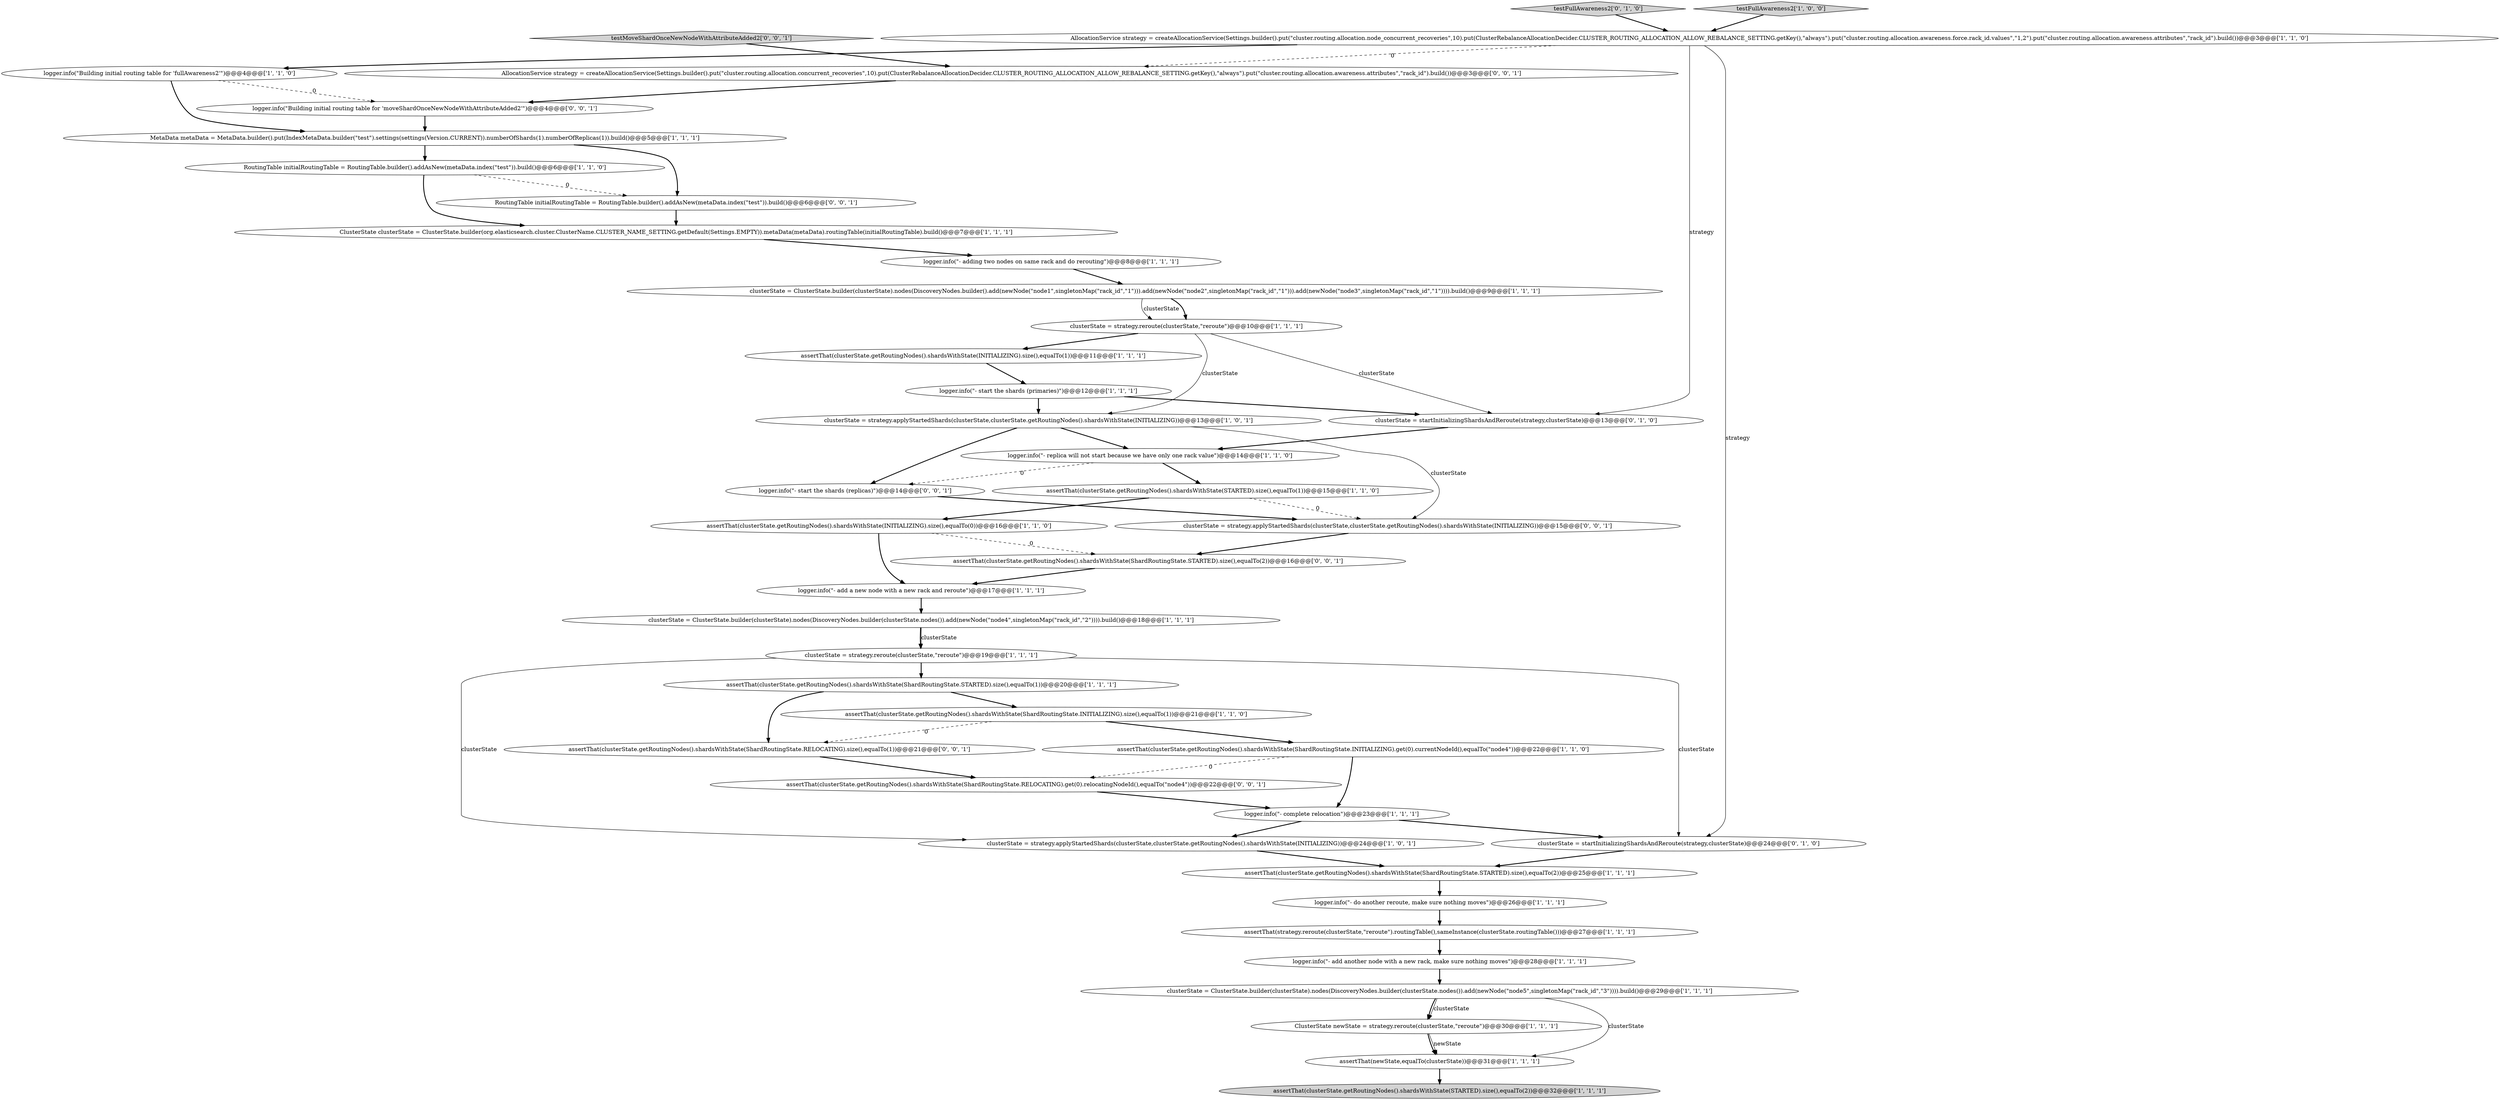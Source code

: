 digraph {
13 [style = filled, label = "assertThat(clusterState.getRoutingNodes().shardsWithState(ShardRoutingState.STARTED).size(),equalTo(1))@@@20@@@['1', '1', '1']", fillcolor = white, shape = ellipse image = "AAA0AAABBB1BBB"];
26 [style = filled, label = "assertThat(strategy.reroute(clusterState,\"reroute\").routingTable(),sameInstance(clusterState.routingTable()))@@@27@@@['1', '1', '1']", fillcolor = white, shape = ellipse image = "AAA0AAABBB1BBB"];
10 [style = filled, label = "logger.info(\"- do another reroute, make sure nothing moves\")@@@26@@@['1', '1', '1']", fillcolor = white, shape = ellipse image = "AAA0AAABBB1BBB"];
12 [style = filled, label = "logger.info(\"- adding two nodes on same rack and do rerouting\")@@@8@@@['1', '1', '1']", fillcolor = white, shape = ellipse image = "AAA0AAABBB1BBB"];
32 [style = filled, label = "testFullAwareness2['0', '1', '0']", fillcolor = lightgray, shape = diamond image = "AAA0AAABBB2BBB"];
42 [style = filled, label = "testMoveShardOnceNewNodeWithAttributeAdded2['0', '0', '1']", fillcolor = lightgray, shape = diamond image = "AAA0AAABBB3BBB"];
24 [style = filled, label = "testFullAwareness2['1', '0', '0']", fillcolor = lightgray, shape = diamond image = "AAA0AAABBB1BBB"];
6 [style = filled, label = "clusterState = strategy.applyStartedShards(clusterState,clusterState.getRoutingNodes().shardsWithState(INITIALIZING))@@@24@@@['1', '0', '1']", fillcolor = white, shape = ellipse image = "AAA0AAABBB1BBB"];
17 [style = filled, label = "logger.info(\"- replica will not start because we have only one rack value\")@@@14@@@['1', '1', '0']", fillcolor = white, shape = ellipse image = "AAA0AAABBB1BBB"];
28 [style = filled, label = "clusterState = strategy.applyStartedShards(clusterState,clusterState.getRoutingNodes().shardsWithState(INITIALIZING))@@@13@@@['1', '0', '1']", fillcolor = white, shape = ellipse image = "AAA0AAABBB1BBB"];
18 [style = filled, label = "logger.info(\"- add a new node with a new rack and reroute\")@@@17@@@['1', '1', '1']", fillcolor = white, shape = ellipse image = "AAA0AAABBB1BBB"];
16 [style = filled, label = "ClusterState newState = strategy.reroute(clusterState,\"reroute\")@@@30@@@['1', '1', '1']", fillcolor = white, shape = ellipse image = "AAA0AAABBB1BBB"];
25 [style = filled, label = "AllocationService strategy = createAllocationService(Settings.builder().put(\"cluster.routing.allocation.node_concurrent_recoveries\",10).put(ClusterRebalanceAllocationDecider.CLUSTER_ROUTING_ALLOCATION_ALLOW_REBALANCE_SETTING.getKey(),\"always\").put(\"cluster.routing.allocation.awareness.force.rack_id.values\",\"1,2\").put(\"cluster.routing.allocation.awareness.attributes\",\"rack_id\").build())@@@3@@@['1', '1', '0']", fillcolor = white, shape = ellipse image = "AAA0AAABBB1BBB"];
9 [style = filled, label = "logger.info(\"- start the shards (primaries)\")@@@12@@@['1', '1', '1']", fillcolor = white, shape = ellipse image = "AAA0AAABBB1BBB"];
20 [style = filled, label = "assertThat(clusterState.getRoutingNodes().shardsWithState(INITIALIZING).size(),equalTo(1))@@@11@@@['1', '1', '1']", fillcolor = white, shape = ellipse image = "AAA0AAABBB1BBB"];
39 [style = filled, label = "assertThat(clusterState.getRoutingNodes().shardsWithState(ShardRoutingState.RELOCATING).size(),equalTo(1))@@@21@@@['0', '0', '1']", fillcolor = white, shape = ellipse image = "AAA0AAABBB3BBB"];
34 [style = filled, label = "assertThat(clusterState.getRoutingNodes().shardsWithState(ShardRoutingState.STARTED).size(),equalTo(2))@@@16@@@['0', '0', '1']", fillcolor = white, shape = ellipse image = "AAA0AAABBB3BBB"];
37 [style = filled, label = "AllocationService strategy = createAllocationService(Settings.builder().put(\"cluster.routing.allocation.concurrent_recoveries\",10).put(ClusterRebalanceAllocationDecider.CLUSTER_ROUTING_ALLOCATION_ALLOW_REBALANCE_SETTING.getKey(),\"always\").put(\"cluster.routing.allocation.awareness.attributes\",\"rack_id\").build())@@@3@@@['0', '0', '1']", fillcolor = white, shape = ellipse image = "AAA0AAABBB3BBB"];
22 [style = filled, label = "clusterState = ClusterState.builder(clusterState).nodes(DiscoveryNodes.builder(clusterState.nodes()).add(newNode(\"node4\",singletonMap(\"rack_id\",\"2\")))).build()@@@18@@@['1', '1', '1']", fillcolor = white, shape = ellipse image = "AAA0AAABBB1BBB"];
7 [style = filled, label = "logger.info(\"Building initial routing table for 'fullAwareness2'\")@@@4@@@['1', '1', '0']", fillcolor = white, shape = ellipse image = "AAA0AAABBB1BBB"];
5 [style = filled, label = "assertThat(clusterState.getRoutingNodes().shardsWithState(STARTED).size(),equalTo(1))@@@15@@@['1', '1', '0']", fillcolor = white, shape = ellipse image = "AAA0AAABBB1BBB"];
33 [style = filled, label = "clusterState = startInitializingShardsAndReroute(strategy,clusterState)@@@24@@@['0', '1', '0']", fillcolor = white, shape = ellipse image = "AAA0AAABBB2BBB"];
29 [style = filled, label = "assertThat(newState,equalTo(clusterState))@@@31@@@['1', '1', '1']", fillcolor = white, shape = ellipse image = "AAA0AAABBB1BBB"];
40 [style = filled, label = "RoutingTable initialRoutingTable = RoutingTable.builder().addAsNew(metaData.index(\"test\")).build()@@@6@@@['0', '0', '1']", fillcolor = white, shape = ellipse image = "AAA0AAABBB3BBB"];
21 [style = filled, label = "MetaData metaData = MetaData.builder().put(IndexMetaData.builder(\"test\").settings(settings(Version.CURRENT)).numberOfShards(1).numberOfReplicas(1)).build()@@@5@@@['1', '1', '1']", fillcolor = white, shape = ellipse image = "AAA0AAABBB1BBB"];
3 [style = filled, label = "assertThat(clusterState.getRoutingNodes().shardsWithState(STARTED).size(),equalTo(2))@@@32@@@['1', '1', '1']", fillcolor = lightgray, shape = ellipse image = "AAA0AAABBB1BBB"];
2 [style = filled, label = "assertThat(clusterState.getRoutingNodes().shardsWithState(ShardRoutingState.INITIALIZING).size(),equalTo(1))@@@21@@@['1', '1', '0']", fillcolor = white, shape = ellipse image = "AAA0AAABBB1BBB"];
35 [style = filled, label = "logger.info(\"Building initial routing table for 'moveShardOnceNewNodeWithAttributeAdded2'\")@@@4@@@['0', '0', '1']", fillcolor = white, shape = ellipse image = "AAA0AAABBB3BBB"];
31 [style = filled, label = "clusterState = startInitializingShardsAndReroute(strategy,clusterState)@@@13@@@['0', '1', '0']", fillcolor = white, shape = ellipse image = "AAA0AAABBB2BBB"];
11 [style = filled, label = "logger.info(\"- add another node with a new rack, make sure nothing moves\")@@@28@@@['1', '1', '1']", fillcolor = white, shape = ellipse image = "AAA0AAABBB1BBB"];
36 [style = filled, label = "assertThat(clusterState.getRoutingNodes().shardsWithState(ShardRoutingState.RELOCATING).get(0).relocatingNodeId(),equalTo(\"node4\"))@@@22@@@['0', '0', '1']", fillcolor = white, shape = ellipse image = "AAA0AAABBB3BBB"];
30 [style = filled, label = "logger.info(\"- complete relocation\")@@@23@@@['1', '1', '1']", fillcolor = white, shape = ellipse image = "AAA0AAABBB1BBB"];
8 [style = filled, label = "clusterState = strategy.reroute(clusterState,\"reroute\")@@@10@@@['1', '1', '1']", fillcolor = white, shape = ellipse image = "AAA0AAABBB1BBB"];
14 [style = filled, label = "clusterState = strategy.reroute(clusterState,\"reroute\")@@@19@@@['1', '1', '1']", fillcolor = white, shape = ellipse image = "AAA0AAABBB1BBB"];
23 [style = filled, label = "clusterState = ClusterState.builder(clusterState).nodes(DiscoveryNodes.builder(clusterState.nodes()).add(newNode(\"node5\",singletonMap(\"rack_id\",\"3\")))).build()@@@29@@@['1', '1', '1']", fillcolor = white, shape = ellipse image = "AAA0AAABBB1BBB"];
19 [style = filled, label = "assertThat(clusterState.getRoutingNodes().shardsWithState(ShardRoutingState.STARTED).size(),equalTo(2))@@@25@@@['1', '1', '1']", fillcolor = white, shape = ellipse image = "AAA0AAABBB1BBB"];
0 [style = filled, label = "assertThat(clusterState.getRoutingNodes().shardsWithState(INITIALIZING).size(),equalTo(0))@@@16@@@['1', '1', '0']", fillcolor = white, shape = ellipse image = "AAA0AAABBB1BBB"];
27 [style = filled, label = "RoutingTable initialRoutingTable = RoutingTable.builder().addAsNew(metaData.index(\"test\")).build()@@@6@@@['1', '1', '0']", fillcolor = white, shape = ellipse image = "AAA0AAABBB1BBB"];
41 [style = filled, label = "logger.info(\"- start the shards (replicas)\")@@@14@@@['0', '0', '1']", fillcolor = white, shape = ellipse image = "AAA0AAABBB3BBB"];
1 [style = filled, label = "clusterState = ClusterState.builder(clusterState).nodes(DiscoveryNodes.builder().add(newNode(\"node1\",singletonMap(\"rack_id\",\"1\"))).add(newNode(\"node2\",singletonMap(\"rack_id\",\"1\"))).add(newNode(\"node3\",singletonMap(\"rack_id\",\"1\")))).build()@@@9@@@['1', '1', '1']", fillcolor = white, shape = ellipse image = "AAA0AAABBB1BBB"];
15 [style = filled, label = "assertThat(clusterState.getRoutingNodes().shardsWithState(ShardRoutingState.INITIALIZING).get(0).currentNodeId(),equalTo(\"node4\"))@@@22@@@['1', '1', '0']", fillcolor = white, shape = ellipse image = "AAA0AAABBB1BBB"];
4 [style = filled, label = "ClusterState clusterState = ClusterState.builder(org.elasticsearch.cluster.ClusterName.CLUSTER_NAME_SETTING.getDefault(Settings.EMPTY)).metaData(metaData).routingTable(initialRoutingTable).build()@@@7@@@['1', '1', '1']", fillcolor = white, shape = ellipse image = "AAA0AAABBB1BBB"];
38 [style = filled, label = "clusterState = strategy.applyStartedShards(clusterState,clusterState.getRoutingNodes().shardsWithState(INITIALIZING))@@@15@@@['0', '0', '1']", fillcolor = white, shape = ellipse image = "AAA0AAABBB3BBB"];
15->30 [style = bold, label=""];
21->40 [style = bold, label=""];
34->18 [style = bold, label=""];
29->3 [style = bold, label=""];
19->10 [style = bold, label=""];
13->39 [style = bold, label=""];
22->14 [style = solid, label="clusterState"];
18->22 [style = bold, label=""];
27->4 [style = bold, label=""];
36->30 [style = bold, label=""];
37->35 [style = bold, label=""];
17->41 [style = dashed, label="0"];
28->38 [style = solid, label="clusterState"];
25->7 [style = bold, label=""];
25->33 [style = solid, label="strategy"];
9->31 [style = bold, label=""];
1->8 [style = bold, label=""];
40->4 [style = bold, label=""];
14->13 [style = bold, label=""];
25->37 [style = dashed, label="0"];
12->1 [style = bold, label=""];
23->16 [style = bold, label=""];
42->37 [style = bold, label=""];
38->34 [style = bold, label=""];
8->31 [style = solid, label="clusterState"];
2->39 [style = dashed, label="0"];
23->29 [style = solid, label="clusterState"];
27->40 [style = dashed, label="0"];
6->19 [style = bold, label=""];
25->31 [style = solid, label="strategy"];
7->21 [style = bold, label=""];
7->35 [style = dashed, label="0"];
14->33 [style = solid, label="clusterState"];
16->29 [style = bold, label=""];
28->41 [style = bold, label=""];
39->36 [style = bold, label=""];
30->33 [style = bold, label=""];
5->0 [style = bold, label=""];
8->28 [style = solid, label="clusterState"];
0->34 [style = dashed, label="0"];
31->17 [style = bold, label=""];
32->25 [style = bold, label=""];
14->6 [style = solid, label="clusterState"];
22->14 [style = bold, label=""];
30->6 [style = bold, label=""];
26->11 [style = bold, label=""];
5->38 [style = dashed, label="0"];
41->38 [style = bold, label=""];
11->23 [style = bold, label=""];
4->12 [style = bold, label=""];
21->27 [style = bold, label=""];
35->21 [style = bold, label=""];
10->26 [style = bold, label=""];
33->19 [style = bold, label=""];
16->29 [style = solid, label="newState"];
24->25 [style = bold, label=""];
20->9 [style = bold, label=""];
9->28 [style = bold, label=""];
15->36 [style = dashed, label="0"];
13->2 [style = bold, label=""];
8->20 [style = bold, label=""];
17->5 [style = bold, label=""];
0->18 [style = bold, label=""];
2->15 [style = bold, label=""];
28->17 [style = bold, label=""];
23->16 [style = solid, label="clusterState"];
1->8 [style = solid, label="clusterState"];
}
